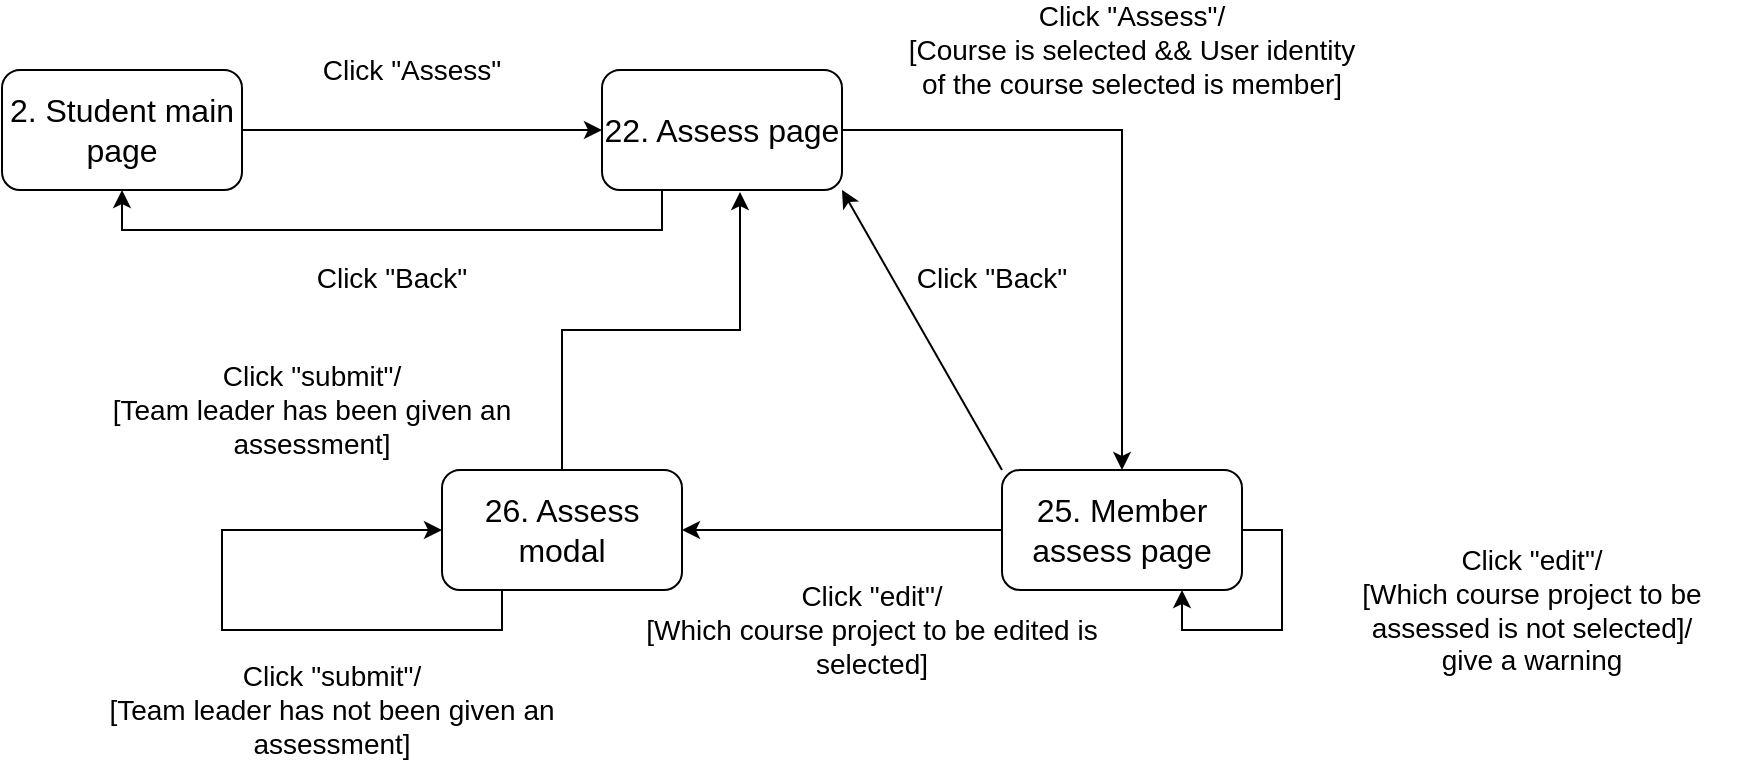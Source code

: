 <mxfile version="12.8.8" type="device"><diagram id="9cNb63GYpm3jeuVMOTZp" name="Page-1"><mxGraphModel dx="1422" dy="772" grid="1" gridSize="10" guides="1" tooltips="1" connect="1" arrows="1" fold="1" page="1" pageScale="1" pageWidth="1169" pageHeight="827" math="0" shadow="0"><root><mxCell id="0"/><mxCell id="1" parent="0"/><mxCell id="beH91mp-QMFKozPDrU2N-3" style="edgeStyle=orthogonalEdgeStyle;rounded=0;orthogonalLoop=1;jettySize=auto;html=1;exitX=1;exitY=0.5;exitDx=0;exitDy=0;entryX=0;entryY=0.5;entryDx=0;entryDy=0;" parent="1" source="beH91mp-QMFKozPDrU2N-1" target="beH91mp-QMFKozPDrU2N-2" edge="1"><mxGeometry relative="1" as="geometry"/></mxCell><mxCell id="beH91mp-QMFKozPDrU2N-1" value="&lt;font size=&quot;3&quot;&gt;2. Student main page&lt;/font&gt;" style="rounded=1;whiteSpace=wrap;html=1;" parent="1" vertex="1"><mxGeometry x="190" y="310" width="120" height="60" as="geometry"/></mxCell><mxCell id="beH91mp-QMFKozPDrU2N-7" style="edgeStyle=orthogonalEdgeStyle;rounded=0;orthogonalLoop=1;jettySize=auto;html=1;exitX=1;exitY=0.5;exitDx=0;exitDy=0;entryX=0.5;entryY=0;entryDx=0;entryDy=0;" parent="1" source="beH91mp-QMFKozPDrU2N-2" target="beH91mp-QMFKozPDrU2N-6" edge="1"><mxGeometry relative="1" as="geometry"/></mxCell><mxCell id="beH91mp-QMFKozPDrU2N-9" style="edgeStyle=orthogonalEdgeStyle;rounded=0;orthogonalLoop=1;jettySize=auto;html=1;exitX=0.25;exitY=1;exitDx=0;exitDy=0;entryX=0.5;entryY=1;entryDx=0;entryDy=0;" parent="1" source="beH91mp-QMFKozPDrU2N-2" target="beH91mp-QMFKozPDrU2N-1" edge="1"><mxGeometry relative="1" as="geometry"/></mxCell><mxCell id="beH91mp-QMFKozPDrU2N-2" value="&lt;font size=&quot;3&quot;&gt;22. Assess page&lt;/font&gt;" style="rounded=1;whiteSpace=wrap;html=1;" parent="1" vertex="1"><mxGeometry x="490" y="310" width="120" height="60" as="geometry"/></mxCell><mxCell id="beH91mp-QMFKozPDrU2N-4" value="&lt;font style=&quot;font-size: 14px&quot;&gt;Click &quot;Assess&quot;/&lt;br&gt;[Course is selected &amp;amp;&amp;amp; User identity of the course selected is member]&lt;br&gt;&lt;/font&gt;" style="text;html=1;strokeColor=none;fillColor=none;align=center;verticalAlign=middle;whiteSpace=wrap;rounded=0;" parent="1" vertex="1"><mxGeometry x="640" y="290" width="230" height="20" as="geometry"/></mxCell><mxCell id="beH91mp-QMFKozPDrU2N-5" value="&lt;font style=&quot;font-size: 14px&quot;&gt;Click &quot;Assess&quot;&lt;br&gt;&lt;/font&gt;" style="text;html=1;strokeColor=none;fillColor=none;align=center;verticalAlign=middle;whiteSpace=wrap;rounded=0;" parent="1" vertex="1"><mxGeometry x="280" y="300" width="230" height="20" as="geometry"/></mxCell><mxCell id="beH91mp-QMFKozPDrU2N-11" style="rounded=0;orthogonalLoop=1;jettySize=auto;html=1;exitX=0;exitY=0;exitDx=0;exitDy=0;entryX=1;entryY=1;entryDx=0;entryDy=0;" parent="1" source="beH91mp-QMFKozPDrU2N-6" target="beH91mp-QMFKozPDrU2N-2" edge="1"><mxGeometry relative="1" as="geometry"/></mxCell><mxCell id="beH91mp-QMFKozPDrU2N-15" style="edgeStyle=none;rounded=0;orthogonalLoop=1;jettySize=auto;html=1;exitX=0;exitY=0.5;exitDx=0;exitDy=0;" parent="1" source="beH91mp-QMFKozPDrU2N-6" target="beH91mp-QMFKozPDrU2N-14" edge="1"><mxGeometry relative="1" as="geometry"/></mxCell><mxCell id="beH91mp-QMFKozPDrU2N-6" value="&lt;font size=&quot;3&quot;&gt;25. Member assess page&lt;/font&gt;" style="rounded=1;whiteSpace=wrap;html=1;" parent="1" vertex="1"><mxGeometry x="690" y="510" width="120" height="60" as="geometry"/></mxCell><mxCell id="beH91mp-QMFKozPDrU2N-10" value="&lt;font style=&quot;font-size: 14px&quot;&gt;Click &quot;Back&quot;&lt;br&gt;&lt;/font&gt;" style="text;html=1;strokeColor=none;fillColor=none;align=center;verticalAlign=middle;whiteSpace=wrap;rounded=0;" parent="1" vertex="1"><mxGeometry x="270" y="404" width="230" height="20" as="geometry"/></mxCell><mxCell id="beH91mp-QMFKozPDrU2N-12" value="&lt;font style=&quot;font-size: 14px&quot;&gt;Click &quot;Back&quot;&lt;br&gt;&lt;/font&gt;" style="text;html=1;strokeColor=none;fillColor=none;align=center;verticalAlign=middle;whiteSpace=wrap;rounded=0;" parent="1" vertex="1"><mxGeometry x="570" y="404" width="230" height="20" as="geometry"/></mxCell><mxCell id="beH91mp-QMFKozPDrU2N-13" value="&lt;font style=&quot;font-size: 14px&quot;&gt;Click &quot;edit&quot;/&lt;br&gt;[Which course project to be edited is selected]&lt;br&gt;&lt;/font&gt;" style="text;html=1;strokeColor=none;fillColor=none;align=center;verticalAlign=middle;whiteSpace=wrap;rounded=0;" parent="1" vertex="1"><mxGeometry x="510" y="580" width="230" height="20" as="geometry"/></mxCell><mxCell id="beH91mp-QMFKozPDrU2N-18" style="edgeStyle=orthogonalEdgeStyle;rounded=0;orthogonalLoop=1;jettySize=auto;html=1;exitX=0.5;exitY=0;exitDx=0;exitDy=0;entryX=0.575;entryY=1.017;entryDx=0;entryDy=0;entryPerimeter=0;" parent="1" source="beH91mp-QMFKozPDrU2N-14" target="beH91mp-QMFKozPDrU2N-2" edge="1"><mxGeometry relative="1" as="geometry"/></mxCell><mxCell id="beH91mp-QMFKozPDrU2N-14" value="&lt;font size=&quot;3&quot;&gt;26. Assess modal&lt;/font&gt;" style="rounded=1;whiteSpace=wrap;html=1;" parent="1" vertex="1"><mxGeometry x="410" y="510" width="120" height="60" as="geometry"/></mxCell><mxCell id="beH91mp-QMFKozPDrU2N-16" style="edgeStyle=orthogonalEdgeStyle;rounded=0;orthogonalLoop=1;jettySize=auto;html=1;exitX=1;exitY=0.5;exitDx=0;exitDy=0;entryX=0.75;entryY=1;entryDx=0;entryDy=0;" parent="1" source="beH91mp-QMFKozPDrU2N-6" target="beH91mp-QMFKozPDrU2N-6" edge="1"><mxGeometry relative="1" as="geometry"/></mxCell><mxCell id="beH91mp-QMFKozPDrU2N-17" value="&lt;font style=&quot;font-size: 14px&quot;&gt;Click &quot;edit&quot;/&lt;br&gt;[Which course project to be assessed is not selected]/&lt;br&gt;give a warning&lt;br&gt;&lt;/font&gt;" style="text;html=1;strokeColor=none;fillColor=none;align=center;verticalAlign=middle;whiteSpace=wrap;rounded=0;" parent="1" vertex="1"><mxGeometry x="840" y="570" width="230" height="20" as="geometry"/></mxCell><mxCell id="beH91mp-QMFKozPDrU2N-19" value="&lt;font style=&quot;font-size: 14px&quot;&gt;Click &quot;submit&quot;/&lt;br&gt;[Team leader has been given an assessment]&lt;br&gt;&lt;/font&gt;" style="text;html=1;strokeColor=none;fillColor=none;align=center;verticalAlign=middle;whiteSpace=wrap;rounded=0;" parent="1" vertex="1"><mxGeometry x="230" y="470" width="230" height="20" as="geometry"/></mxCell><mxCell id="beH91mp-QMFKozPDrU2N-20" style="edgeStyle=orthogonalEdgeStyle;rounded=0;orthogonalLoop=1;jettySize=auto;html=1;exitX=0.25;exitY=1;exitDx=0;exitDy=0;entryX=0;entryY=0.5;entryDx=0;entryDy=0;" parent="1" source="beH91mp-QMFKozPDrU2N-14" target="beH91mp-QMFKozPDrU2N-14" edge="1"><mxGeometry relative="1" as="geometry"><Array as="points"><mxPoint x="440" y="590"/><mxPoint x="300" y="590"/><mxPoint x="300" y="540"/></Array></mxGeometry></mxCell><mxCell id="beH91mp-QMFKozPDrU2N-21" value="&lt;font style=&quot;font-size: 14px&quot;&gt;Click &quot;submit&quot;/&lt;br&gt;[Team leader has not been given an assessment]&lt;br&gt;&lt;/font&gt;" style="text;html=1;strokeColor=none;fillColor=none;align=center;verticalAlign=middle;whiteSpace=wrap;rounded=0;" parent="1" vertex="1"><mxGeometry x="240" y="620" width="230" height="20" as="geometry"/></mxCell></root></mxGraphModel></diagram></mxfile>